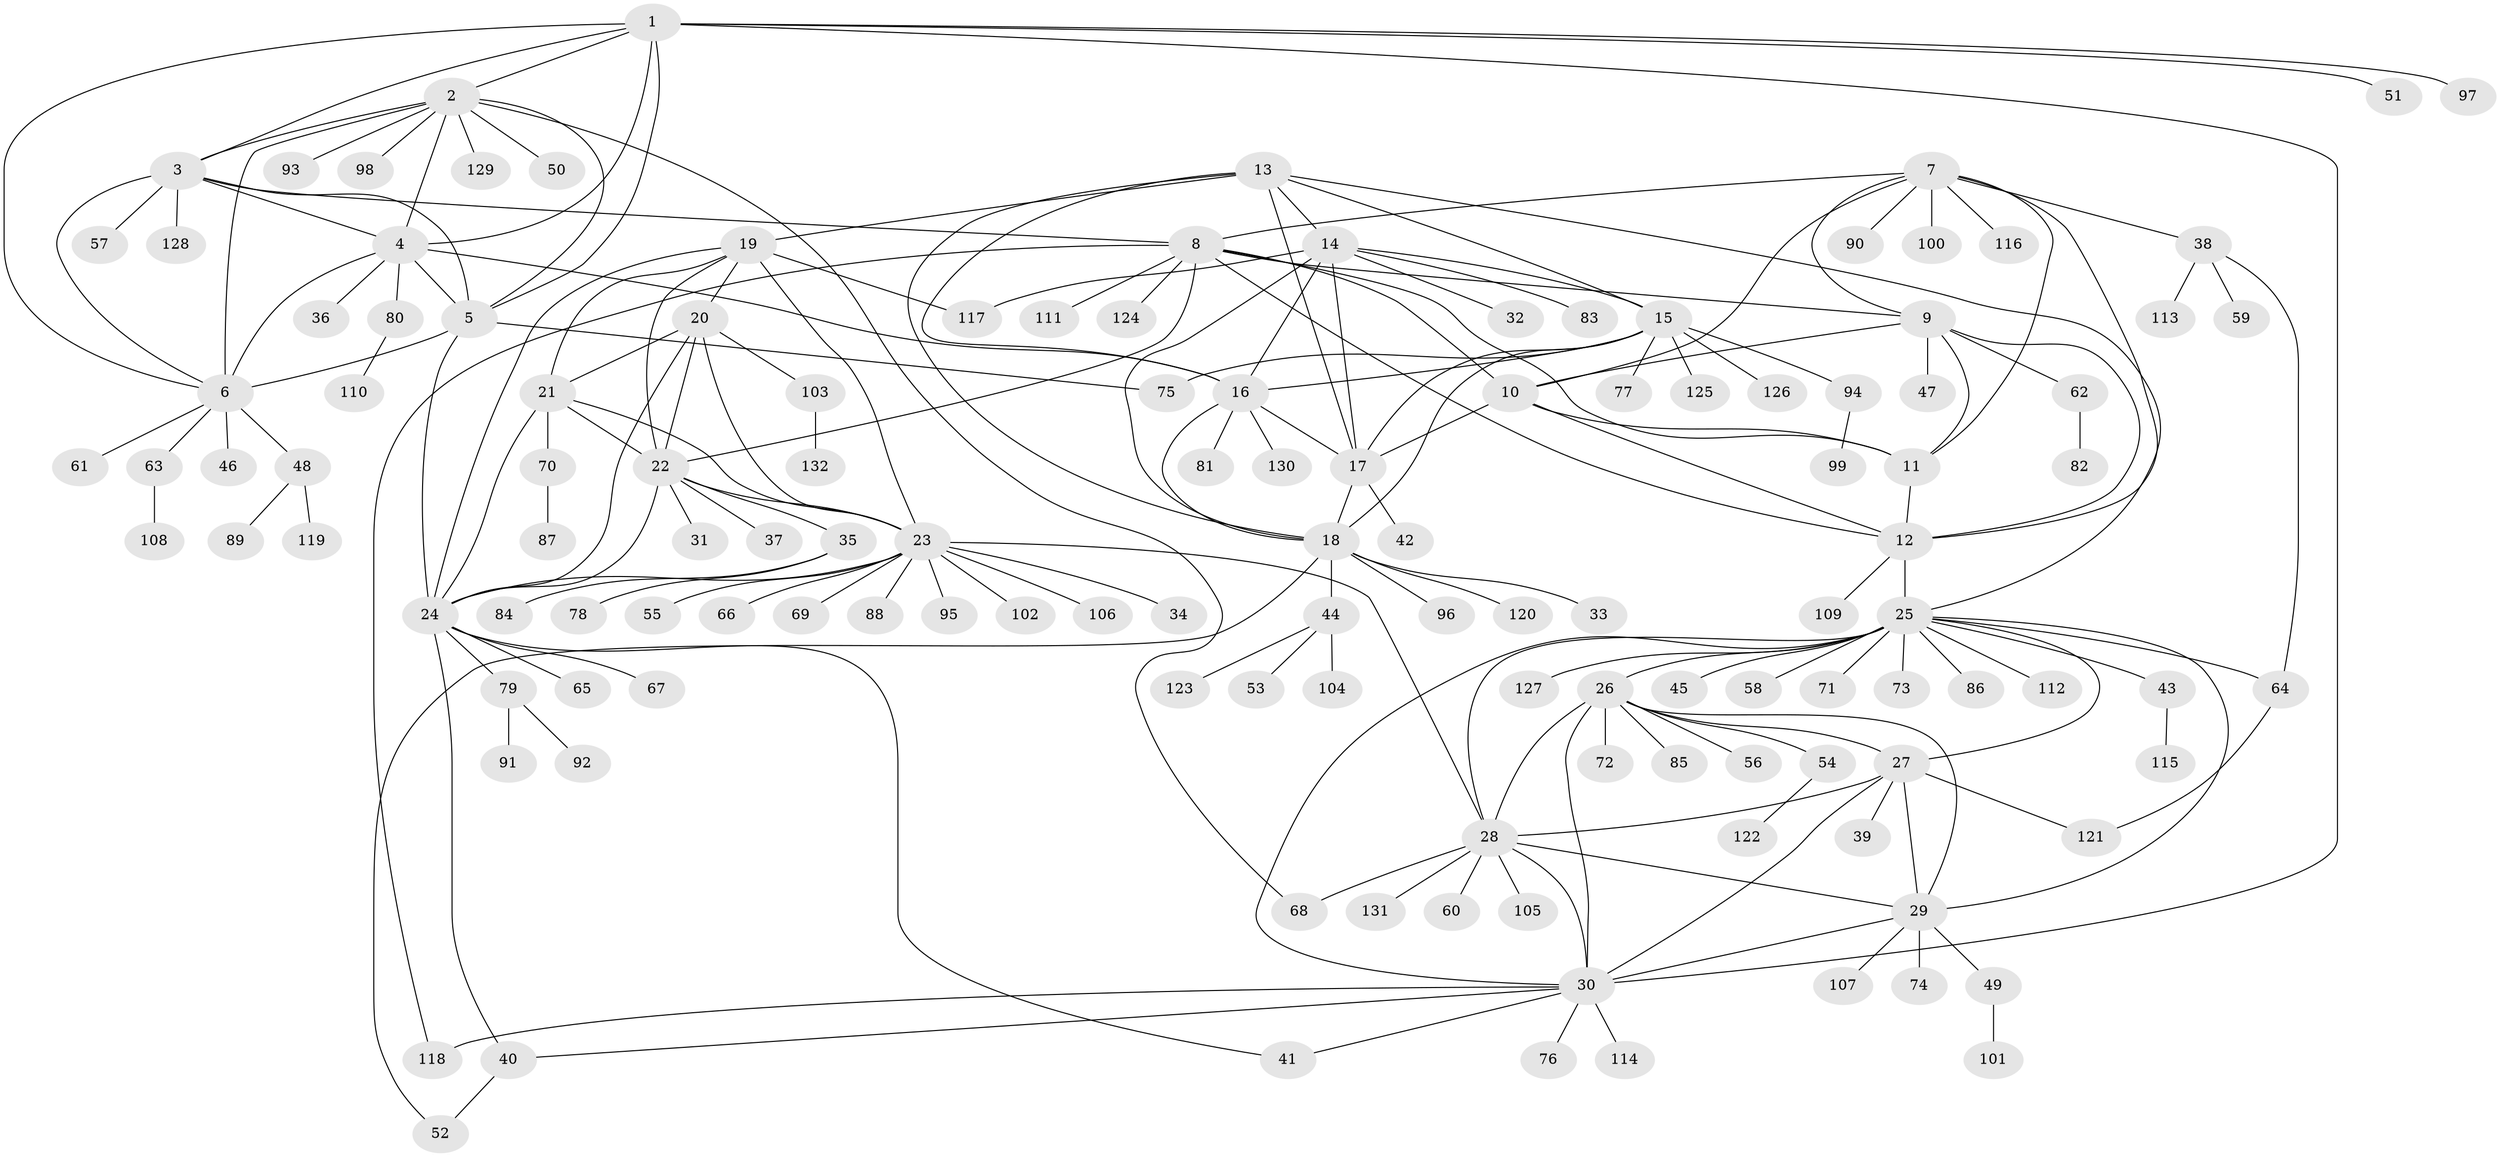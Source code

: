 // Generated by graph-tools (version 1.1) at 2025/16/03/09/25 04:16:07]
// undirected, 132 vertices, 196 edges
graph export_dot {
graph [start="1"]
  node [color=gray90,style=filled];
  1;
  2;
  3;
  4;
  5;
  6;
  7;
  8;
  9;
  10;
  11;
  12;
  13;
  14;
  15;
  16;
  17;
  18;
  19;
  20;
  21;
  22;
  23;
  24;
  25;
  26;
  27;
  28;
  29;
  30;
  31;
  32;
  33;
  34;
  35;
  36;
  37;
  38;
  39;
  40;
  41;
  42;
  43;
  44;
  45;
  46;
  47;
  48;
  49;
  50;
  51;
  52;
  53;
  54;
  55;
  56;
  57;
  58;
  59;
  60;
  61;
  62;
  63;
  64;
  65;
  66;
  67;
  68;
  69;
  70;
  71;
  72;
  73;
  74;
  75;
  76;
  77;
  78;
  79;
  80;
  81;
  82;
  83;
  84;
  85;
  86;
  87;
  88;
  89;
  90;
  91;
  92;
  93;
  94;
  95;
  96;
  97;
  98;
  99;
  100;
  101;
  102;
  103;
  104;
  105;
  106;
  107;
  108;
  109;
  110;
  111;
  112;
  113;
  114;
  115;
  116;
  117;
  118;
  119;
  120;
  121;
  122;
  123;
  124;
  125;
  126;
  127;
  128;
  129;
  130;
  131;
  132;
  1 -- 2;
  1 -- 3;
  1 -- 4;
  1 -- 5;
  1 -- 6;
  1 -- 30;
  1 -- 51;
  1 -- 97;
  2 -- 3;
  2 -- 4;
  2 -- 5;
  2 -- 6;
  2 -- 50;
  2 -- 68;
  2 -- 93;
  2 -- 98;
  2 -- 129;
  3 -- 4;
  3 -- 5;
  3 -- 6;
  3 -- 8;
  3 -- 57;
  3 -- 128;
  4 -- 5;
  4 -- 6;
  4 -- 16;
  4 -- 36;
  4 -- 80;
  5 -- 6;
  5 -- 24;
  5 -- 75;
  6 -- 46;
  6 -- 48;
  6 -- 61;
  6 -- 63;
  7 -- 8;
  7 -- 9;
  7 -- 10;
  7 -- 11;
  7 -- 12;
  7 -- 38;
  7 -- 90;
  7 -- 100;
  7 -- 116;
  8 -- 9;
  8 -- 10;
  8 -- 11;
  8 -- 12;
  8 -- 22;
  8 -- 111;
  8 -- 118;
  8 -- 124;
  9 -- 10;
  9 -- 11;
  9 -- 12;
  9 -- 47;
  9 -- 62;
  10 -- 11;
  10 -- 12;
  10 -- 17;
  11 -- 12;
  12 -- 25;
  12 -- 109;
  13 -- 14;
  13 -- 15;
  13 -- 16;
  13 -- 17;
  13 -- 18;
  13 -- 19;
  13 -- 25;
  14 -- 15;
  14 -- 16;
  14 -- 17;
  14 -- 18;
  14 -- 32;
  14 -- 83;
  14 -- 117;
  15 -- 16;
  15 -- 17;
  15 -- 18;
  15 -- 75;
  15 -- 77;
  15 -- 94;
  15 -- 125;
  15 -- 126;
  16 -- 17;
  16 -- 18;
  16 -- 81;
  16 -- 130;
  17 -- 18;
  17 -- 42;
  18 -- 33;
  18 -- 44;
  18 -- 52;
  18 -- 96;
  18 -- 120;
  19 -- 20;
  19 -- 21;
  19 -- 22;
  19 -- 23;
  19 -- 24;
  19 -- 117;
  20 -- 21;
  20 -- 22;
  20 -- 23;
  20 -- 24;
  20 -- 103;
  21 -- 22;
  21 -- 23;
  21 -- 24;
  21 -- 70;
  22 -- 23;
  22 -- 24;
  22 -- 31;
  22 -- 35;
  22 -- 37;
  23 -- 24;
  23 -- 28;
  23 -- 34;
  23 -- 55;
  23 -- 66;
  23 -- 69;
  23 -- 88;
  23 -- 95;
  23 -- 102;
  23 -- 106;
  24 -- 40;
  24 -- 41;
  24 -- 65;
  24 -- 67;
  24 -- 79;
  25 -- 26;
  25 -- 27;
  25 -- 28;
  25 -- 29;
  25 -- 30;
  25 -- 43;
  25 -- 45;
  25 -- 58;
  25 -- 64;
  25 -- 71;
  25 -- 73;
  25 -- 86;
  25 -- 112;
  25 -- 127;
  26 -- 27;
  26 -- 28;
  26 -- 29;
  26 -- 30;
  26 -- 54;
  26 -- 56;
  26 -- 72;
  26 -- 85;
  27 -- 28;
  27 -- 29;
  27 -- 30;
  27 -- 39;
  27 -- 121;
  28 -- 29;
  28 -- 30;
  28 -- 60;
  28 -- 68;
  28 -- 105;
  28 -- 131;
  29 -- 30;
  29 -- 49;
  29 -- 74;
  29 -- 107;
  30 -- 40;
  30 -- 41;
  30 -- 76;
  30 -- 114;
  30 -- 118;
  35 -- 78;
  35 -- 84;
  38 -- 59;
  38 -- 64;
  38 -- 113;
  40 -- 52;
  43 -- 115;
  44 -- 53;
  44 -- 104;
  44 -- 123;
  48 -- 89;
  48 -- 119;
  49 -- 101;
  54 -- 122;
  62 -- 82;
  63 -- 108;
  64 -- 121;
  70 -- 87;
  79 -- 91;
  79 -- 92;
  80 -- 110;
  94 -- 99;
  103 -- 132;
}
